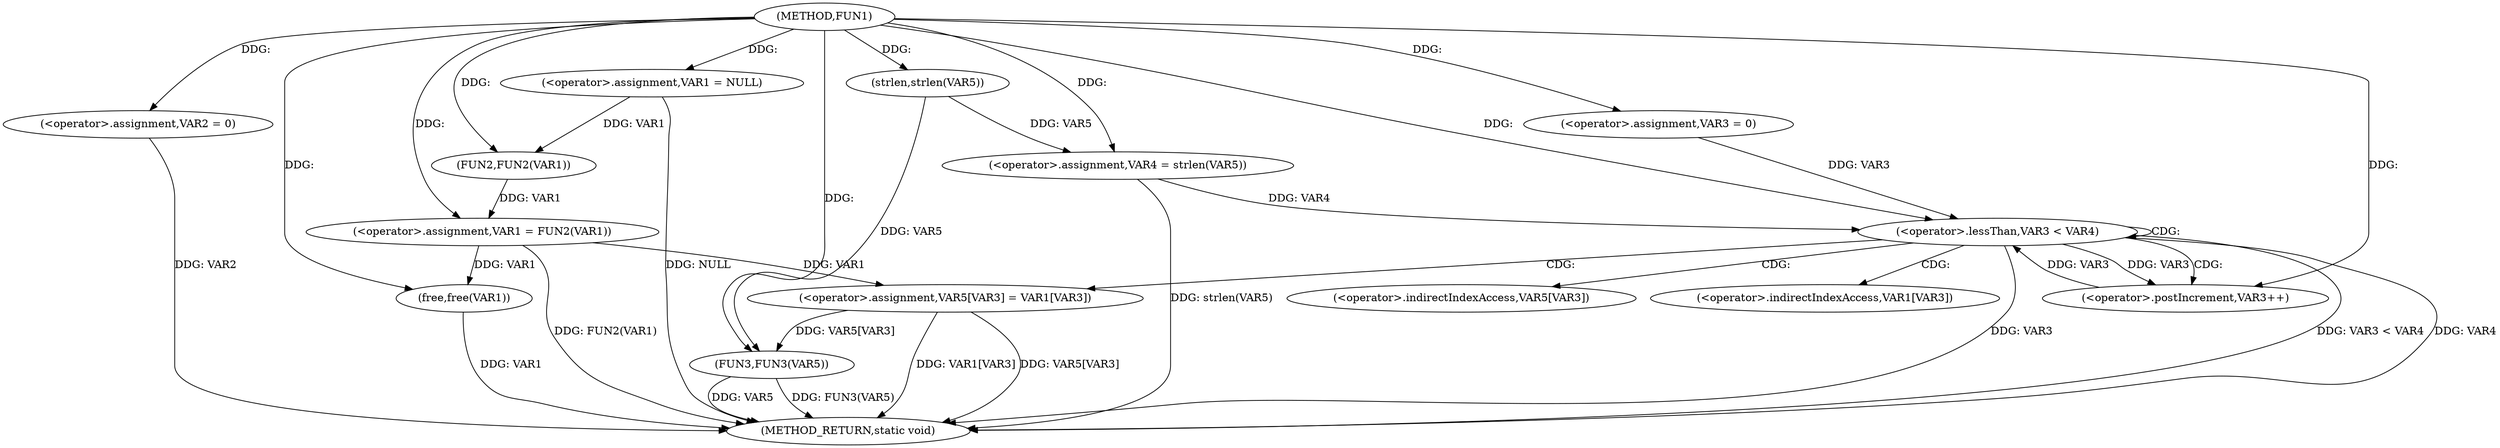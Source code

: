 digraph FUN1 {  
"1000100" [label = "(METHOD,FUN1)" ]
"1000142" [label = "(METHOD_RETURN,static void)" ]
"1000103" [label = "(<operator>.assignment,VAR1 = NULL)" ]
"1000106" [label = "(<operator>.assignment,VAR2 = 0)" ]
"1000109" [label = "(<operator>.assignment,VAR1 = FUN2(VAR1))" ]
"1000111" [label = "(FUN2,FUN2(VAR1))" ]
"1000117" [label = "(<operator>.assignment,VAR4 = strlen(VAR5))" ]
"1000119" [label = "(strlen,strlen(VAR5))" ]
"1000122" [label = "(<operator>.assignment,VAR3 = 0)" ]
"1000125" [label = "(<operator>.lessThan,VAR3 < VAR4)" ]
"1000128" [label = "(<operator>.postIncrement,VAR3++)" ]
"1000131" [label = "(<operator>.assignment,VAR5[VAR3] = VAR1[VAR3])" ]
"1000138" [label = "(FUN3,FUN3(VAR5))" ]
"1000140" [label = "(free,free(VAR1))" ]
"1000132" [label = "(<operator>.indirectIndexAccess,VAR5[VAR3])" ]
"1000135" [label = "(<operator>.indirectIndexAccess,VAR1[VAR3])" ]
  "1000125" -> "1000142"  [ label = "DDG: VAR3"] 
  "1000125" -> "1000142"  [ label = "DDG: VAR3 < VAR4"] 
  "1000106" -> "1000142"  [ label = "DDG: VAR2"] 
  "1000103" -> "1000142"  [ label = "DDG: NULL"] 
  "1000125" -> "1000142"  [ label = "DDG: VAR4"] 
  "1000131" -> "1000142"  [ label = "DDG: VAR1[VAR3]"] 
  "1000117" -> "1000142"  [ label = "DDG: strlen(VAR5)"] 
  "1000109" -> "1000142"  [ label = "DDG: FUN2(VAR1)"] 
  "1000131" -> "1000142"  [ label = "DDG: VAR5[VAR3]"] 
  "1000140" -> "1000142"  [ label = "DDG: VAR1"] 
  "1000138" -> "1000142"  [ label = "DDG: VAR5"] 
  "1000138" -> "1000142"  [ label = "DDG: FUN3(VAR5)"] 
  "1000100" -> "1000103"  [ label = "DDG: "] 
  "1000100" -> "1000106"  [ label = "DDG: "] 
  "1000111" -> "1000109"  [ label = "DDG: VAR1"] 
  "1000100" -> "1000109"  [ label = "DDG: "] 
  "1000103" -> "1000111"  [ label = "DDG: VAR1"] 
  "1000100" -> "1000111"  [ label = "DDG: "] 
  "1000119" -> "1000117"  [ label = "DDG: VAR5"] 
  "1000100" -> "1000117"  [ label = "DDG: "] 
  "1000100" -> "1000119"  [ label = "DDG: "] 
  "1000100" -> "1000122"  [ label = "DDG: "] 
  "1000122" -> "1000125"  [ label = "DDG: VAR3"] 
  "1000128" -> "1000125"  [ label = "DDG: VAR3"] 
  "1000100" -> "1000125"  [ label = "DDG: "] 
  "1000117" -> "1000125"  [ label = "DDG: VAR4"] 
  "1000125" -> "1000128"  [ label = "DDG: VAR3"] 
  "1000100" -> "1000128"  [ label = "DDG: "] 
  "1000109" -> "1000131"  [ label = "DDG: VAR1"] 
  "1000131" -> "1000138"  [ label = "DDG: VAR5[VAR3]"] 
  "1000119" -> "1000138"  [ label = "DDG: VAR5"] 
  "1000100" -> "1000138"  [ label = "DDG: "] 
  "1000109" -> "1000140"  [ label = "DDG: VAR1"] 
  "1000100" -> "1000140"  [ label = "DDG: "] 
  "1000125" -> "1000132"  [ label = "CDG: "] 
  "1000125" -> "1000128"  [ label = "CDG: "] 
  "1000125" -> "1000125"  [ label = "CDG: "] 
  "1000125" -> "1000131"  [ label = "CDG: "] 
  "1000125" -> "1000135"  [ label = "CDG: "] 
}
